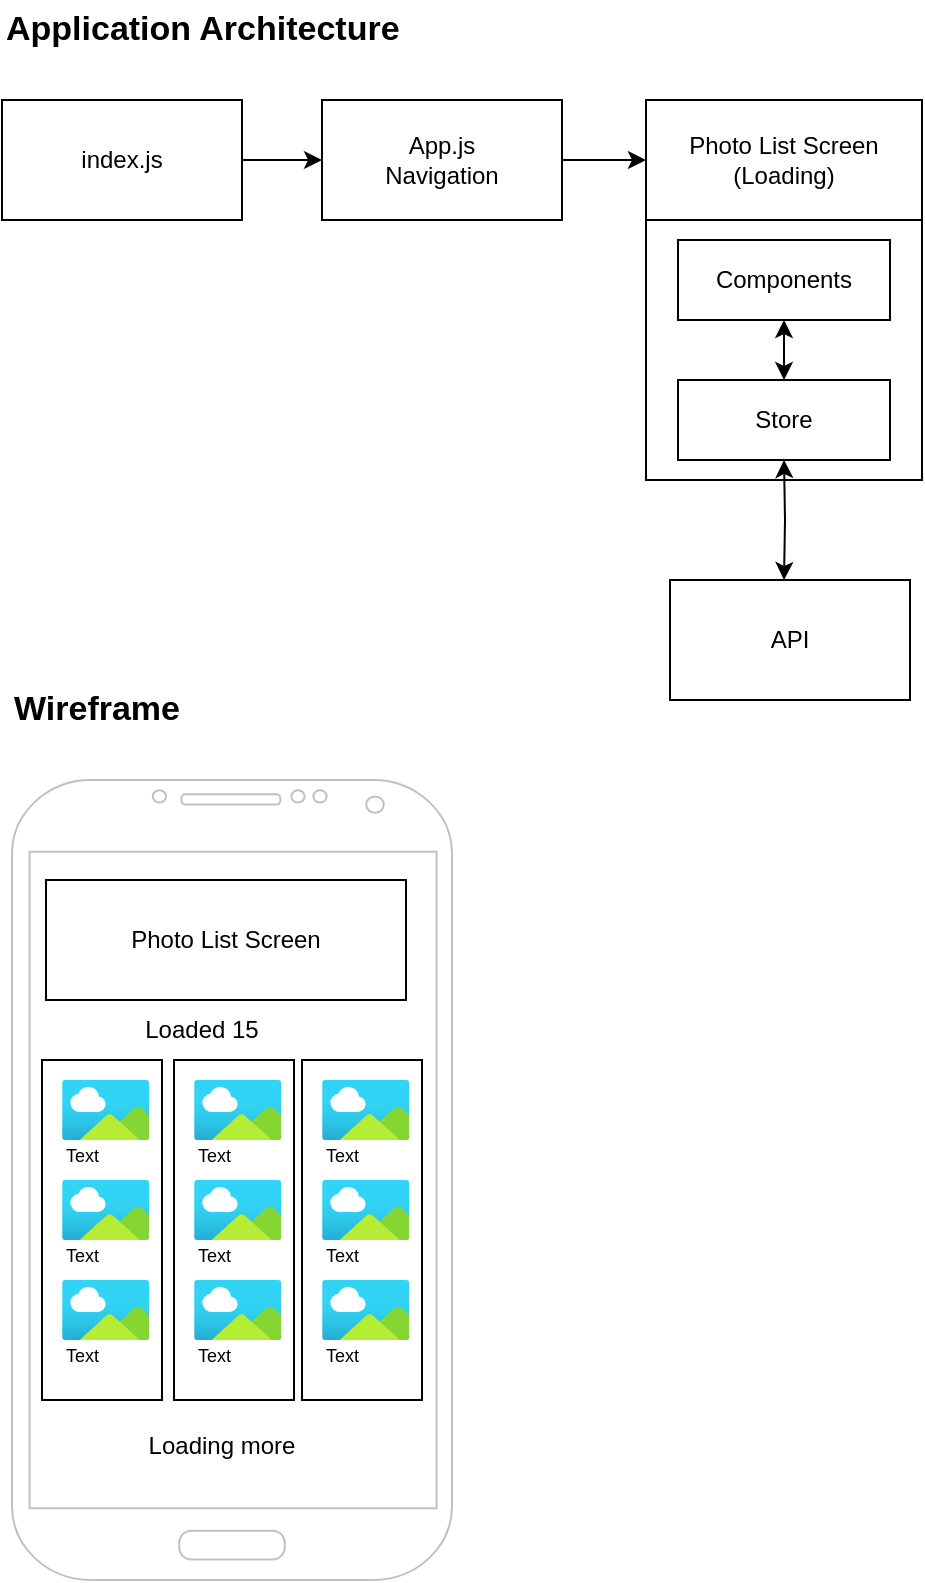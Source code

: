 <mxfile version="15.4.0" type="device"><diagram id="uln--dtGkpHyDFl0HUO3" name="Page-1"><mxGraphModel dx="1106" dy="997" grid="1" gridSize="10" guides="1" tooltips="1" connect="1" arrows="1" fold="1" page="1" pageScale="1" pageWidth="827" pageHeight="1169" math="0" shadow="0"><root><mxCell id="0"/><mxCell id="1" parent="0"/><mxCell id="RghlV3gbw8NrXVLt_vi6-11" value="" style="rounded=0;whiteSpace=wrap;html=1;" parent="1" vertex="1"><mxGeometry x="342" y="100" width="138" height="190" as="geometry"/></mxCell><mxCell id="RghlV3gbw8NrXVLt_vi6-1" value="index.js" style="rounded=0;whiteSpace=wrap;html=1;" parent="1" vertex="1"><mxGeometry x="20" y="100" width="120" height="60" as="geometry"/></mxCell><mxCell id="RghlV3gbw8NrXVLt_vi6-2" value="App.js&lt;br&gt;Navigation" style="rounded=0;whiteSpace=wrap;html=1;" parent="1" vertex="1"><mxGeometry x="180" y="100" width="120" height="60" as="geometry"/></mxCell><mxCell id="RghlV3gbw8NrXVLt_vi6-3" value="Photo List Screen&lt;br&gt;(Loading)" style="rounded=0;whiteSpace=wrap;html=1;" parent="1" vertex="1"><mxGeometry x="342" y="100" width="138" height="60" as="geometry"/></mxCell><mxCell id="RghlV3gbw8NrXVLt_vi6-6" value="API" style="rounded=0;whiteSpace=wrap;html=1;" parent="1" vertex="1"><mxGeometry x="354" y="340" width="120" height="60" as="geometry"/></mxCell><mxCell id="RghlV3gbw8NrXVLt_vi6-8" value="Components" style="rounded=0;whiteSpace=wrap;html=1;" parent="1" vertex="1"><mxGeometry x="358" y="170" width="106" height="40" as="geometry"/></mxCell><mxCell id="RghlV3gbw8NrXVLt_vi6-9" value="Store" style="rounded=0;whiteSpace=wrap;html=1;" parent="1" vertex="1"><mxGeometry x="358" y="240" width="106" height="40" as="geometry"/></mxCell><mxCell id="RghlV3gbw8NrXVLt_vi6-13" value="" style="endArrow=classic;startArrow=classic;html=1;rounded=0;edgeStyle=orthogonalEdgeStyle;entryX=0.5;entryY=1;entryDx=0;entryDy=0;" parent="1" target="RghlV3gbw8NrXVLt_vi6-9" edge="1"><mxGeometry width="50" height="50" relative="1" as="geometry"><mxPoint x="411" y="340" as="sourcePoint"/><mxPoint x="270" y="320" as="targetPoint"/></mxGeometry></mxCell><mxCell id="RghlV3gbw8NrXVLt_vi6-14" value="" style="endArrow=classic;startArrow=classic;html=1;rounded=0;edgeStyle=orthogonalEdgeStyle;entryX=0.5;entryY=1;entryDx=0;entryDy=0;exitX=0.5;exitY=0;exitDx=0;exitDy=0;" parent="1" source="RghlV3gbw8NrXVLt_vi6-9" target="RghlV3gbw8NrXVLt_vi6-8" edge="1"><mxGeometry width="50" height="50" relative="1" as="geometry"><mxPoint x="510" y="260" as="sourcePoint"/><mxPoint x="560" y="210" as="targetPoint"/></mxGeometry></mxCell><mxCell id="RghlV3gbw8NrXVLt_vi6-15" value="" style="endArrow=classic;html=1;rounded=0;edgeStyle=orthogonalEdgeStyle;exitX=1;exitY=0.5;exitDx=0;exitDy=0;entryX=0;entryY=0.5;entryDx=0;entryDy=0;" parent="1" source="RghlV3gbw8NrXVLt_vi6-1" target="RghlV3gbw8NrXVLt_vi6-2" edge="1"><mxGeometry width="50" height="50" relative="1" as="geometry"><mxPoint x="140" y="210" as="sourcePoint"/><mxPoint x="190" y="160" as="targetPoint"/></mxGeometry></mxCell><mxCell id="RghlV3gbw8NrXVLt_vi6-16" value="" style="endArrow=classic;html=1;rounded=0;edgeStyle=orthogonalEdgeStyle;exitX=1;exitY=0.5;exitDx=0;exitDy=0;entryX=0;entryY=0.5;entryDx=0;entryDy=0;" parent="1" source="RghlV3gbw8NrXVLt_vi6-2" target="RghlV3gbw8NrXVLt_vi6-3" edge="1"><mxGeometry width="50" height="50" relative="1" as="geometry"><mxPoint x="250" y="220" as="sourcePoint"/><mxPoint x="300" y="170" as="targetPoint"/></mxGeometry></mxCell><mxCell id="RghlV3gbw8NrXVLt_vi6-17" value="" style="verticalLabelPosition=bottom;verticalAlign=top;html=1;shadow=0;dashed=0;strokeWidth=1;shape=mxgraph.android.phone2;strokeColor=#c0c0c0;" parent="1" vertex="1"><mxGeometry x="25" y="440" width="220" height="400" as="geometry"/></mxCell><mxCell id="RghlV3gbw8NrXVLt_vi6-19" value="Photo List Screen" style="rounded=0;whiteSpace=wrap;html=1;" parent="1" vertex="1"><mxGeometry x="42" y="490" width="180" height="60" as="geometry"/></mxCell><mxCell id="RghlV3gbw8NrXVLt_vi6-21" value="Loaded 15" style="text;html=1;strokeColor=none;fillColor=none;align=center;verticalAlign=middle;whiteSpace=wrap;rounded=0;" parent="1" vertex="1"><mxGeometry x="90" y="550" width="60" height="30" as="geometry"/></mxCell><mxCell id="RghlV3gbw8NrXVLt_vi6-22" value="Loading more" style="text;html=1;strokeColor=none;fillColor=none;align=center;verticalAlign=middle;whiteSpace=wrap;rounded=0;" parent="1" vertex="1"><mxGeometry x="50" y="758" width="160" height="30" as="geometry"/></mxCell><mxCell id="RghlV3gbw8NrXVLt_vi6-43" value="" style="group" parent="1" vertex="1" connectable="0"><mxGeometry x="100" y="580" width="60" height="170" as="geometry"/></mxCell><mxCell id="RghlV3gbw8NrXVLt_vi6-33" value="" style="rounded=0;whiteSpace=wrap;html=1;" parent="RghlV3gbw8NrXVLt_vi6-43" vertex="1"><mxGeometry x="6" width="60" height="170" as="geometry"/></mxCell><mxCell id="RghlV3gbw8NrXVLt_vi6-34" value="" style="group" parent="RghlV3gbw8NrXVLt_vi6-43" vertex="1" connectable="0"><mxGeometry x="16" y="10" width="43.64" height="53" as="geometry"/></mxCell><mxCell id="RghlV3gbw8NrXVLt_vi6-35" value="" style="aspect=fixed;html=1;points=[];align=center;image;fontSize=12;image=img/lib/azure2/general/Image.svg;" parent="RghlV3gbw8NrXVLt_vi6-34" vertex="1"><mxGeometry width="43.64" height="30" as="geometry"/></mxCell><mxCell id="RghlV3gbw8NrXVLt_vi6-36" value="Text" style="text;html=1;strokeColor=none;fillColor=none;align=left;verticalAlign=middle;whiteSpace=wrap;rounded=0;fontSize=9;" parent="RghlV3gbw8NrXVLt_vi6-34" vertex="1"><mxGeometry y="23" width="40" height="30" as="geometry"/></mxCell><mxCell id="RghlV3gbw8NrXVLt_vi6-37" value="" style="group" parent="RghlV3gbw8NrXVLt_vi6-43" vertex="1" connectable="0"><mxGeometry x="16" y="60" width="43.64" height="53" as="geometry"/></mxCell><mxCell id="RghlV3gbw8NrXVLt_vi6-38" value="" style="aspect=fixed;html=1;points=[];align=center;image;fontSize=12;image=img/lib/azure2/general/Image.svg;" parent="RghlV3gbw8NrXVLt_vi6-37" vertex="1"><mxGeometry width="43.64" height="30" as="geometry"/></mxCell><mxCell id="RghlV3gbw8NrXVLt_vi6-39" value="Text" style="text;html=1;strokeColor=none;fillColor=none;align=left;verticalAlign=middle;whiteSpace=wrap;rounded=0;fontSize=9;" parent="RghlV3gbw8NrXVLt_vi6-37" vertex="1"><mxGeometry y="23" width="40" height="30" as="geometry"/></mxCell><mxCell id="RghlV3gbw8NrXVLt_vi6-40" value="" style="group" parent="RghlV3gbw8NrXVLt_vi6-43" vertex="1" connectable="0"><mxGeometry x="16" y="110" width="43.64" height="53" as="geometry"/></mxCell><mxCell id="RghlV3gbw8NrXVLt_vi6-41" value="" style="aspect=fixed;html=1;points=[];align=center;image;fontSize=12;image=img/lib/azure2/general/Image.svg;" parent="RghlV3gbw8NrXVLt_vi6-40" vertex="1"><mxGeometry width="43.64" height="30" as="geometry"/></mxCell><mxCell id="RghlV3gbw8NrXVLt_vi6-42" value="Text" style="text;html=1;strokeColor=none;fillColor=none;align=left;verticalAlign=middle;whiteSpace=wrap;rounded=0;fontSize=9;" parent="RghlV3gbw8NrXVLt_vi6-40" vertex="1"><mxGeometry y="23" width="40" height="30" as="geometry"/></mxCell><mxCell id="RghlV3gbw8NrXVLt_vi6-44" value="" style="rounded=0;whiteSpace=wrap;html=1;" parent="1" vertex="1"><mxGeometry x="170" y="580" width="60" height="170" as="geometry"/></mxCell><mxCell id="RghlV3gbw8NrXVLt_vi6-45" value="" style="group" parent="1" vertex="1" connectable="0"><mxGeometry x="180" y="590" width="43.64" height="53" as="geometry"/></mxCell><mxCell id="RghlV3gbw8NrXVLt_vi6-46" value="" style="aspect=fixed;html=1;points=[];align=center;image;fontSize=12;image=img/lib/azure2/general/Image.svg;" parent="RghlV3gbw8NrXVLt_vi6-45" vertex="1"><mxGeometry width="43.64" height="30" as="geometry"/></mxCell><mxCell id="RghlV3gbw8NrXVLt_vi6-47" value="Text" style="text;html=1;strokeColor=none;fillColor=none;align=left;verticalAlign=middle;whiteSpace=wrap;rounded=0;fontSize=9;" parent="RghlV3gbw8NrXVLt_vi6-45" vertex="1"><mxGeometry y="23" width="40" height="30" as="geometry"/></mxCell><mxCell id="RghlV3gbw8NrXVLt_vi6-48" value="" style="group" parent="1" vertex="1" connectable="0"><mxGeometry x="180" y="640" width="43.64" height="53" as="geometry"/></mxCell><mxCell id="RghlV3gbw8NrXVLt_vi6-49" value="" style="aspect=fixed;html=1;points=[];align=center;image;fontSize=12;image=img/lib/azure2/general/Image.svg;" parent="RghlV3gbw8NrXVLt_vi6-48" vertex="1"><mxGeometry width="43.64" height="30" as="geometry"/></mxCell><mxCell id="RghlV3gbw8NrXVLt_vi6-50" value="Text" style="text;html=1;strokeColor=none;fillColor=none;align=left;verticalAlign=middle;whiteSpace=wrap;rounded=0;fontSize=9;" parent="RghlV3gbw8NrXVLt_vi6-48" vertex="1"><mxGeometry y="23" width="40" height="30" as="geometry"/></mxCell><mxCell id="RghlV3gbw8NrXVLt_vi6-51" value="" style="group" parent="1" vertex="1" connectable="0"><mxGeometry x="180" y="690" width="43.64" height="53" as="geometry"/></mxCell><mxCell id="RghlV3gbw8NrXVLt_vi6-52" value="" style="aspect=fixed;html=1;points=[];align=center;image;fontSize=12;image=img/lib/azure2/general/Image.svg;" parent="RghlV3gbw8NrXVLt_vi6-51" vertex="1"><mxGeometry width="43.64" height="30" as="geometry"/></mxCell><mxCell id="RghlV3gbw8NrXVLt_vi6-53" value="Text" style="text;html=1;strokeColor=none;fillColor=none;align=left;verticalAlign=middle;whiteSpace=wrap;rounded=0;fontSize=9;" parent="RghlV3gbw8NrXVLt_vi6-51" vertex="1"><mxGeometry y="23" width="40" height="30" as="geometry"/></mxCell><mxCell id="RghlV3gbw8NrXVLt_vi6-54" value="" style="group" parent="1" vertex="1" connectable="0"><mxGeometry x="40" y="580" width="60" height="170" as="geometry"/></mxCell><mxCell id="RghlV3gbw8NrXVLt_vi6-20" value="" style="rounded=0;whiteSpace=wrap;html=1;" parent="RghlV3gbw8NrXVLt_vi6-54" vertex="1"><mxGeometry width="60" height="170" as="geometry"/></mxCell><mxCell id="RghlV3gbw8NrXVLt_vi6-25" value="" style="group" parent="RghlV3gbw8NrXVLt_vi6-54" vertex="1" connectable="0"><mxGeometry x="10" y="10" width="43.64" height="53" as="geometry"/></mxCell><mxCell id="RghlV3gbw8NrXVLt_vi6-23" value="" style="aspect=fixed;html=1;points=[];align=center;image;fontSize=12;image=img/lib/azure2/general/Image.svg;" parent="RghlV3gbw8NrXVLt_vi6-25" vertex="1"><mxGeometry width="43.64" height="30" as="geometry"/></mxCell><mxCell id="RghlV3gbw8NrXVLt_vi6-24" value="Text" style="text;html=1;strokeColor=none;fillColor=none;align=left;verticalAlign=middle;whiteSpace=wrap;rounded=0;fontSize=9;" parent="RghlV3gbw8NrXVLt_vi6-25" vertex="1"><mxGeometry y="23" width="40" height="30" as="geometry"/></mxCell><mxCell id="RghlV3gbw8NrXVLt_vi6-26" value="" style="group" parent="RghlV3gbw8NrXVLt_vi6-54" vertex="1" connectable="0"><mxGeometry x="10" y="60" width="43.64" height="53" as="geometry"/></mxCell><mxCell id="RghlV3gbw8NrXVLt_vi6-27" value="" style="aspect=fixed;html=1;points=[];align=center;image;fontSize=12;image=img/lib/azure2/general/Image.svg;" parent="RghlV3gbw8NrXVLt_vi6-26" vertex="1"><mxGeometry width="43.64" height="30" as="geometry"/></mxCell><mxCell id="RghlV3gbw8NrXVLt_vi6-28" value="Text" style="text;html=1;strokeColor=none;fillColor=none;align=left;verticalAlign=middle;whiteSpace=wrap;rounded=0;fontSize=9;" parent="RghlV3gbw8NrXVLt_vi6-26" vertex="1"><mxGeometry y="23" width="40" height="30" as="geometry"/></mxCell><mxCell id="RghlV3gbw8NrXVLt_vi6-30" value="" style="group" parent="RghlV3gbw8NrXVLt_vi6-54" vertex="1" connectable="0"><mxGeometry x="10" y="110" width="43.64" height="53" as="geometry"/></mxCell><mxCell id="RghlV3gbw8NrXVLt_vi6-31" value="" style="aspect=fixed;html=1;points=[];align=center;image;fontSize=12;image=img/lib/azure2/general/Image.svg;" parent="RghlV3gbw8NrXVLt_vi6-30" vertex="1"><mxGeometry width="43.64" height="30" as="geometry"/></mxCell><mxCell id="RghlV3gbw8NrXVLt_vi6-32" value="Text" style="text;html=1;strokeColor=none;fillColor=none;align=left;verticalAlign=middle;whiteSpace=wrap;rounded=0;fontSize=9;" parent="RghlV3gbw8NrXVLt_vi6-30" vertex="1"><mxGeometry y="23" width="40" height="30" as="geometry"/></mxCell><mxCell id="RghlV3gbw8NrXVLt_vi6-55" value="&lt;font style=&quot;font-size: 17px&quot;&gt;Application Architecture&lt;/font&gt;" style="text;html=1;strokeColor=none;fillColor=none;align=left;verticalAlign=middle;whiteSpace=wrap;rounded=0;fontSize=9;fontStyle=1" parent="1" vertex="1"><mxGeometry x="20" y="50" width="430" height="30" as="geometry"/></mxCell><mxCell id="RghlV3gbw8NrXVLt_vi6-56" value="&lt;font style=&quot;font-size: 17px&quot;&gt;Wireframe&lt;/font&gt;" style="text;html=1;strokeColor=none;fillColor=none;align=left;verticalAlign=middle;whiteSpace=wrap;rounded=0;fontSize=9;fontStyle=1" parent="1" vertex="1"><mxGeometry x="23.64" y="390" width="200" height="30" as="geometry"/></mxCell></root></mxGraphModel></diagram></mxfile>